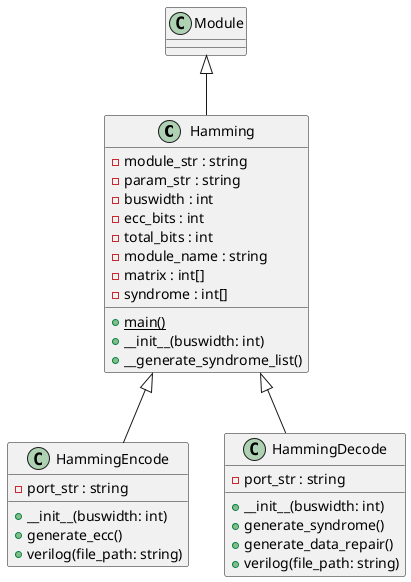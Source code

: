 @startuml verilog_ECC_Hamming

class Hamming {
    - module_str : string
    - param_str : string
    - buswidth : int
    - ecc_bits : int
    - total_bits : int
    - module_name : string
    - matrix : int[]
    - syndrome : int[]
    
    + {static} main()
    + __init__(buswidth: int)
    + __generate_syndrome_list()
}

class HammingEncode {
    - port_str : string
    
    + __init__(buswidth: int)
    + generate_ecc()
    + verilog(file_path: string)
}

class HammingDecode {
    - port_str : string
    
    + __init__(buswidth: int)
    + generate_syndrome()
    + generate_data_repair()
    + verilog(file_path: string)
}

Module <|-- Hamming
Hamming <|-- HammingEncode
Hamming <|-- HammingDecode

@enduml
